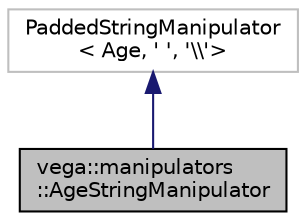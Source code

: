 digraph "vega::manipulators::AgeStringManipulator"
{
  edge [fontname="Helvetica",fontsize="10",labelfontname="Helvetica",labelfontsize="10"];
  node [fontname="Helvetica",fontsize="10",shape=record];
  Node2 [label="vega::manipulators\l::AgeStringManipulator",height=0.2,width=0.4,color="black", fillcolor="grey75", style="filled", fontcolor="black"];
  Node3 -> Node2 [dir="back",color="midnightblue",fontsize="10",style="solid",fontname="Helvetica"];
  Node3 [label="PaddedStringManipulator\l\< Age, ' ', '\\\\'\>",height=0.2,width=0.4,color="grey75", fillcolor="white", style="filled"];
}
